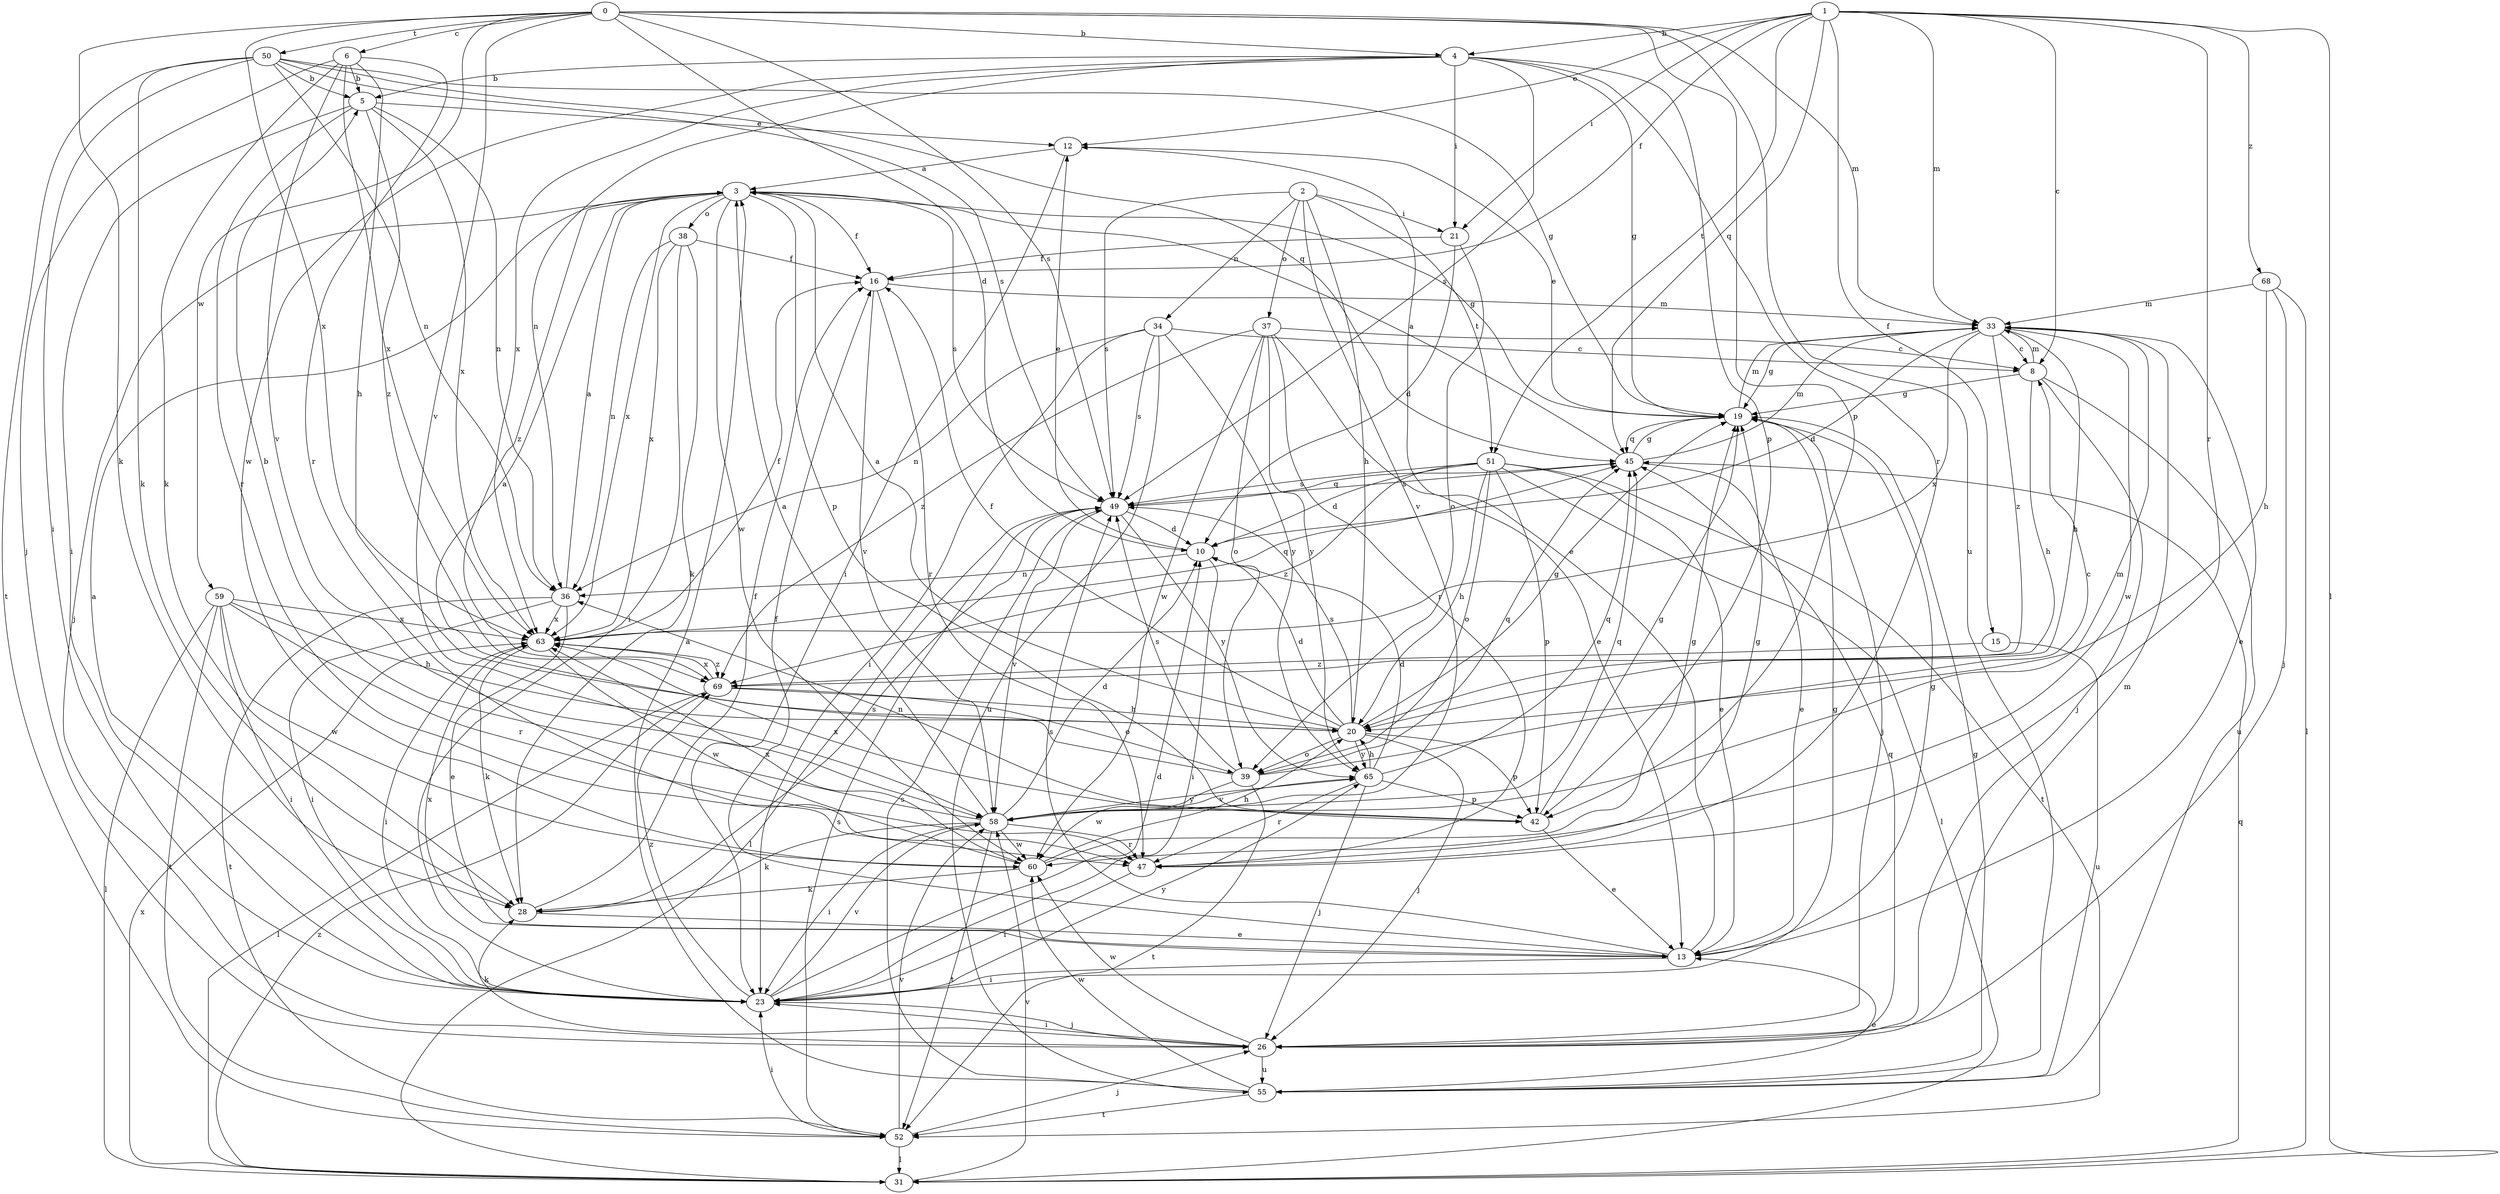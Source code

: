strict digraph  {
0;
1;
2;
3;
4;
5;
6;
8;
10;
12;
13;
15;
16;
19;
20;
21;
23;
26;
28;
31;
33;
34;
36;
37;
38;
39;
42;
45;
47;
49;
50;
51;
52;
55;
58;
59;
60;
63;
65;
68;
69;
0 -> 4  [label=b];
0 -> 6  [label=c];
0 -> 10  [label=d];
0 -> 28  [label=k];
0 -> 33  [label=m];
0 -> 42  [label=p];
0 -> 49  [label=s];
0 -> 50  [label=t];
0 -> 55  [label=u];
0 -> 58  [label=v];
0 -> 59  [label=w];
0 -> 63  [label=x];
1 -> 4  [label=b];
1 -> 8  [label=c];
1 -> 12  [label=e];
1 -> 15  [label=f];
1 -> 16  [label=f];
1 -> 21  [label=i];
1 -> 31  [label=l];
1 -> 33  [label=m];
1 -> 45  [label=q];
1 -> 47  [label=r];
1 -> 51  [label=t];
1 -> 68  [label=z];
2 -> 20  [label=h];
2 -> 21  [label=i];
2 -> 34  [label=n];
2 -> 37  [label=o];
2 -> 49  [label=s];
2 -> 51  [label=t];
2 -> 58  [label=v];
3 -> 16  [label=f];
3 -> 19  [label=g];
3 -> 26  [label=j];
3 -> 38  [label=o];
3 -> 42  [label=p];
3 -> 49  [label=s];
3 -> 60  [label=w];
3 -> 63  [label=x];
3 -> 69  [label=z];
4 -> 5  [label=b];
4 -> 19  [label=g];
4 -> 21  [label=i];
4 -> 36  [label=n];
4 -> 42  [label=p];
4 -> 47  [label=r];
4 -> 49  [label=s];
4 -> 60  [label=w];
4 -> 63  [label=x];
5 -> 12  [label=e];
5 -> 23  [label=i];
5 -> 36  [label=n];
5 -> 47  [label=r];
5 -> 63  [label=x];
5 -> 69  [label=z];
6 -> 5  [label=b];
6 -> 20  [label=h];
6 -> 26  [label=j];
6 -> 28  [label=k];
6 -> 47  [label=r];
6 -> 58  [label=v];
6 -> 63  [label=x];
8 -> 19  [label=g];
8 -> 20  [label=h];
8 -> 26  [label=j];
8 -> 33  [label=m];
8 -> 55  [label=u];
10 -> 12  [label=e];
10 -> 23  [label=i];
10 -> 36  [label=n];
12 -> 3  [label=a];
12 -> 23  [label=i];
13 -> 12  [label=e];
13 -> 16  [label=f];
13 -> 19  [label=g];
13 -> 23  [label=i];
13 -> 49  [label=s];
13 -> 63  [label=x];
15 -> 55  [label=u];
15 -> 69  [label=z];
16 -> 33  [label=m];
16 -> 47  [label=r];
16 -> 58  [label=v];
19 -> 12  [label=e];
19 -> 26  [label=j];
19 -> 33  [label=m];
19 -> 45  [label=q];
20 -> 3  [label=a];
20 -> 10  [label=d];
20 -> 16  [label=f];
20 -> 19  [label=g];
20 -> 26  [label=j];
20 -> 39  [label=o];
20 -> 42  [label=p];
20 -> 49  [label=s];
20 -> 65  [label=y];
21 -> 10  [label=d];
21 -> 16  [label=f];
21 -> 39  [label=o];
23 -> 3  [label=a];
23 -> 10  [label=d];
23 -> 19  [label=g];
23 -> 26  [label=j];
23 -> 58  [label=v];
23 -> 65  [label=y];
23 -> 69  [label=z];
26 -> 23  [label=i];
26 -> 28  [label=k];
26 -> 33  [label=m];
26 -> 45  [label=q];
26 -> 55  [label=u];
26 -> 60  [label=w];
28 -> 13  [label=e];
28 -> 16  [label=f];
28 -> 49  [label=s];
31 -> 45  [label=q];
31 -> 58  [label=v];
31 -> 63  [label=x];
31 -> 69  [label=z];
33 -> 8  [label=c];
33 -> 10  [label=d];
33 -> 13  [label=e];
33 -> 19  [label=g];
33 -> 20  [label=h];
33 -> 60  [label=w];
33 -> 63  [label=x];
33 -> 69  [label=z];
34 -> 8  [label=c];
34 -> 23  [label=i];
34 -> 36  [label=n];
34 -> 49  [label=s];
34 -> 55  [label=u];
34 -> 65  [label=y];
36 -> 3  [label=a];
36 -> 13  [label=e];
36 -> 23  [label=i];
36 -> 52  [label=t];
36 -> 63  [label=x];
37 -> 8  [label=c];
37 -> 13  [label=e];
37 -> 39  [label=o];
37 -> 47  [label=r];
37 -> 60  [label=w];
37 -> 65  [label=y];
37 -> 69  [label=z];
38 -> 16  [label=f];
38 -> 23  [label=i];
38 -> 28  [label=k];
38 -> 36  [label=n];
38 -> 63  [label=x];
39 -> 3  [label=a];
39 -> 8  [label=c];
39 -> 45  [label=q];
39 -> 49  [label=s];
39 -> 52  [label=t];
39 -> 60  [label=w];
42 -> 13  [label=e];
42 -> 19  [label=g];
42 -> 36  [label=n];
42 -> 63  [label=x];
45 -> 3  [label=a];
45 -> 13  [label=e];
45 -> 19  [label=g];
45 -> 33  [label=m];
45 -> 49  [label=s];
47 -> 19  [label=g];
47 -> 23  [label=i];
49 -> 10  [label=d];
49 -> 31  [label=l];
49 -> 45  [label=q];
49 -> 58  [label=v];
49 -> 65  [label=y];
50 -> 5  [label=b];
50 -> 19  [label=g];
50 -> 23  [label=i];
50 -> 28  [label=k];
50 -> 36  [label=n];
50 -> 45  [label=q];
50 -> 49  [label=s];
50 -> 52  [label=t];
51 -> 10  [label=d];
51 -> 13  [label=e];
51 -> 20  [label=h];
51 -> 31  [label=l];
51 -> 39  [label=o];
51 -> 42  [label=p];
51 -> 49  [label=s];
51 -> 52  [label=t];
51 -> 69  [label=z];
52 -> 23  [label=i];
52 -> 26  [label=j];
52 -> 31  [label=l];
52 -> 49  [label=s];
52 -> 58  [label=v];
55 -> 3  [label=a];
55 -> 13  [label=e];
55 -> 19  [label=g];
55 -> 49  [label=s];
55 -> 52  [label=t];
55 -> 60  [label=w];
58 -> 3  [label=a];
58 -> 5  [label=b];
58 -> 10  [label=d];
58 -> 23  [label=i];
58 -> 28  [label=k];
58 -> 33  [label=m];
58 -> 45  [label=q];
58 -> 47  [label=r];
58 -> 52  [label=t];
58 -> 60  [label=w];
58 -> 65  [label=y];
59 -> 20  [label=h];
59 -> 23  [label=i];
59 -> 31  [label=l];
59 -> 47  [label=r];
59 -> 52  [label=t];
59 -> 60  [label=w];
59 -> 63  [label=x];
60 -> 19  [label=g];
60 -> 20  [label=h];
60 -> 28  [label=k];
60 -> 63  [label=x];
63 -> 16  [label=f];
63 -> 23  [label=i];
63 -> 28  [label=k];
63 -> 45  [label=q];
63 -> 60  [label=w];
63 -> 69  [label=z];
65 -> 10  [label=d];
65 -> 20  [label=h];
65 -> 26  [label=j];
65 -> 42  [label=p];
65 -> 45  [label=q];
65 -> 47  [label=r];
65 -> 58  [label=v];
68 -> 20  [label=h];
68 -> 26  [label=j];
68 -> 31  [label=l];
68 -> 33  [label=m];
69 -> 20  [label=h];
69 -> 31  [label=l];
69 -> 39  [label=o];
69 -> 63  [label=x];
}
